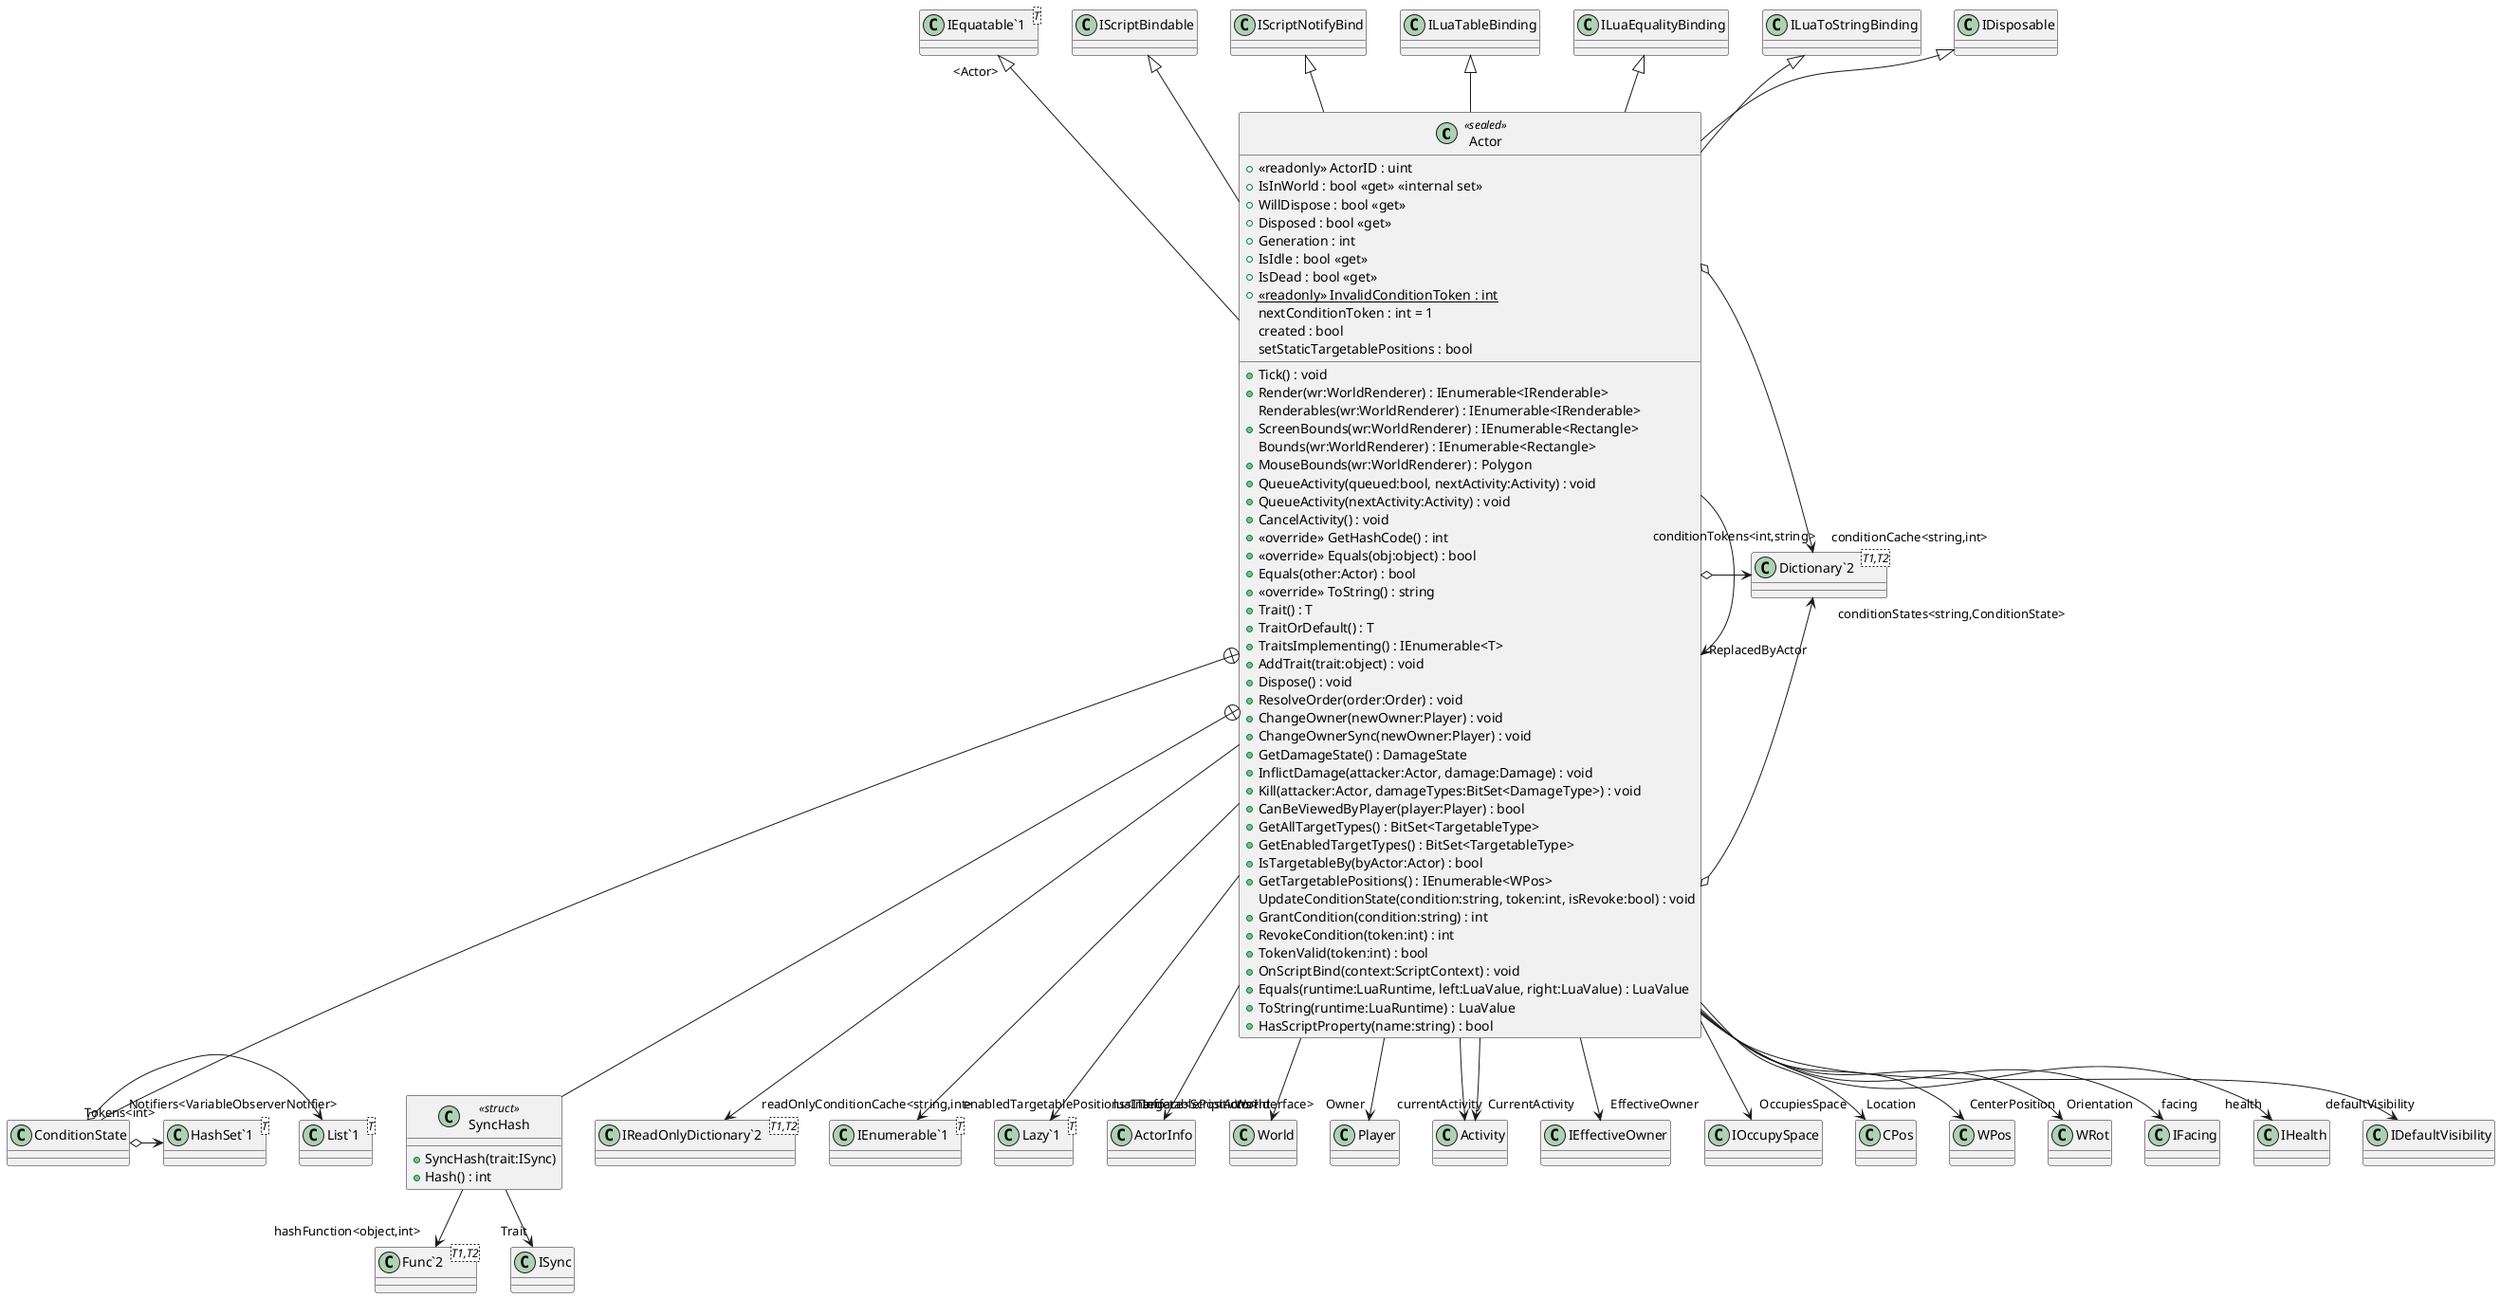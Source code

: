 @startuml
class Actor <<sealed>> {
    + <<readonly>> ActorID : uint
    + IsInWorld : bool <<get>> <<internal set>>
    + WillDispose : bool <<get>>
    + Disposed : bool <<get>>
    + Generation : int
    + IsIdle : bool <<get>>
    + IsDead : bool <<get>>
    + {static} <<readonly>> InvalidConditionToken : int
    nextConditionToken : int = 1
    created : bool
    setStaticTargetablePositions : bool
    + Tick() : void
    + Render(wr:WorldRenderer) : IEnumerable<IRenderable>
    Renderables(wr:WorldRenderer) : IEnumerable<IRenderable>
    + ScreenBounds(wr:WorldRenderer) : IEnumerable<Rectangle>
    Bounds(wr:WorldRenderer) : IEnumerable<Rectangle>
    + MouseBounds(wr:WorldRenderer) : Polygon
    + QueueActivity(queued:bool, nextActivity:Activity) : void
    + QueueActivity(nextActivity:Activity) : void
    + CancelActivity() : void
    + <<override>> GetHashCode() : int
    + <<override>> Equals(obj:object) : bool
    + Equals(other:Actor) : bool
    + <<override>> ToString() : string
    + Trait() : T
    + TraitOrDefault() : T
    + TraitsImplementing() : IEnumerable<T>
    + AddTrait(trait:object) : void
    + Dispose() : void
    + ResolveOrder(order:Order) : void
    + ChangeOwner(newOwner:Player) : void
    + ChangeOwnerSync(newOwner:Player) : void
    + GetDamageState() : DamageState
    + InflictDamage(attacker:Actor, damage:Damage) : void
    + Kill(attacker:Actor, damageTypes:BitSet<DamageType>) : void
    + CanBeViewedByPlayer(player:Player) : bool
    + GetAllTargetTypes() : BitSet<TargetableType>
    + GetEnabledTargetTypes() : BitSet<TargetableType>
    + IsTargetableBy(byActor:Actor) : bool
    + GetTargetablePositions() : IEnumerable<WPos>
    UpdateConditionState(condition:string, token:int, isRevoke:bool) : void
    + GrantCondition(condition:string) : int
    + RevokeCondition(token:int) : int
    + TokenValid(token:int) : bool
    + OnScriptBind(context:ScriptContext) : void
    + Equals(runtime:LuaRuntime, left:LuaValue, right:LuaValue) : LuaValue
    + ToString(runtime:LuaRuntime) : LuaValue
    + HasScriptProperty(name:string) : bool
}
class "IEquatable`1"<T> {
}
class SyncHash <<struct>> {
    + SyncHash(trait:ISync)
    + Hash() : int
}
class ConditionState {
}
class "Dictionary`2"<T1,T2> {
}
class "IReadOnlyDictionary`2"<T1,T2> {
}
class "IEnumerable`1"<T> {
}
class "Lazy`1"<T> {
}
class "Func`2"<T1,T2> {
}
class "List`1"<T> {
}
class "HashSet`1"<T> {
}
IScriptBindable <|-- Actor
IScriptNotifyBind <|-- Actor
ILuaTableBinding <|-- Actor
ILuaEqualityBinding <|-- Actor
ILuaToStringBinding <|-- Actor
"IEquatable`1" "<Actor>" <|-- Actor
IDisposable <|-- Actor
Actor --> "Info" ActorInfo
Actor --> "World" World
Actor --> "Owner" Player
Actor --> "currentActivity" Activity
Actor --> "CurrentActivity" Activity
Actor --> "ReplacedByActor" Actor
Actor --> "EffectiveOwner" IEffectiveOwner
Actor --> "OccupiesSpace" IOccupySpace
Actor --> "Location" CPos
Actor --> "CenterPosition" WPos
Actor --> "Orientation" WRot
Actor o-> "conditionStates<string,ConditionState>" "Dictionary`2"
Actor o-> "conditionTokens<int,string>" "Dictionary`2"
Actor o-> "conditionCache<string,int>" "Dictionary`2"
Actor --> "readOnlyConditionCache<string,int>" "IReadOnlyDictionary`2"
Actor --> "facing" IFacing
Actor --> "health" IHealth
Actor --> "defaultVisibility" IDefaultVisibility
Actor --> "enabledTargetablePositions<ITargetablePositions>" "IEnumerable`1"
Actor --> "luaInterface<ScriptActorInterface>" "Lazy`1"
Actor +-- SyncHash
SyncHash --> "Trait" ISync
SyncHash --> "hashFunction<object,int>" "Func`2"
Actor +-- ConditionState
ConditionState o-> "Notifiers<VariableObserverNotifier>" "List`1"
ConditionState o-> "Tokens<int>" "HashSet`1"
@enduml
